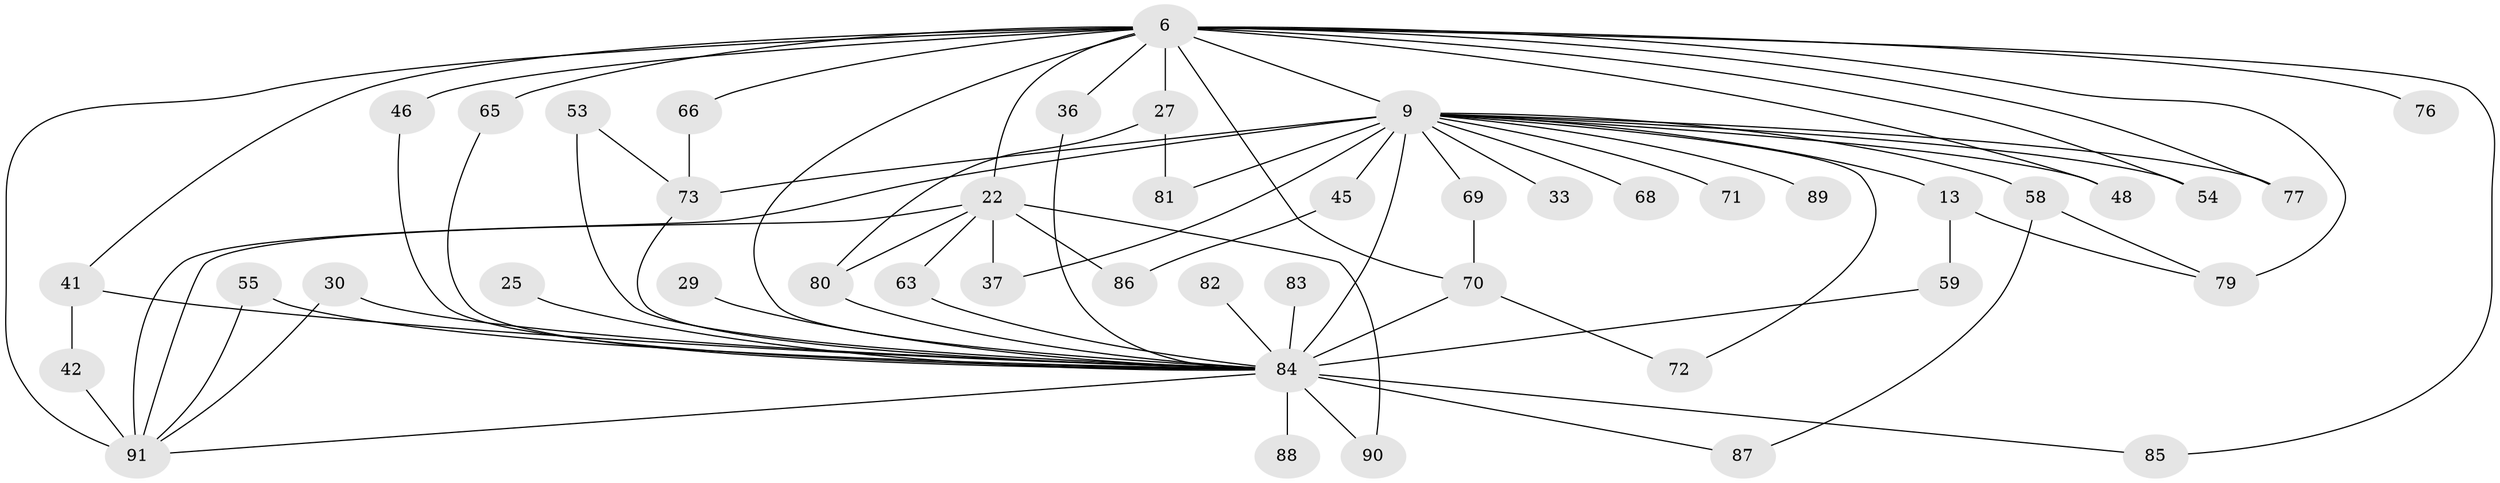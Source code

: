 // original degree distribution, {20: 0.02197802197802198, 22: 0.02197802197802198, 17: 0.03296703296703297, 21: 0.01098901098901099, 19: 0.02197802197802198, 6: 0.02197802197802198, 4: 0.10989010989010989, 5: 0.02197802197802198, 2: 0.5274725274725275, 3: 0.1978021978021978, 8: 0.01098901098901099}
// Generated by graph-tools (version 1.1) at 2025/44/03/09/25 04:44:05]
// undirected, 45 vertices, 76 edges
graph export_dot {
graph [start="1"]
  node [color=gray90,style=filled];
  6 [super="+3"];
  9 [super="+7+5"];
  13;
  22;
  25;
  27 [super="+12"];
  29;
  30;
  33;
  36;
  37 [super="+24"];
  41 [super="+20"];
  42;
  45;
  46;
  48;
  53 [super="+44"];
  54;
  55;
  58 [super="+31"];
  59;
  63;
  65;
  66;
  68;
  69;
  70 [super="+67"];
  71;
  72;
  73 [super="+34+28"];
  76;
  77;
  79 [super="+18"];
  80 [super="+75"];
  81;
  82;
  83;
  84 [super="+57+74+78"];
  85;
  86;
  87;
  88 [super="+64"];
  89;
  90;
  91 [super="+56+62+26+43"];
  6 -- 9 [weight=8];
  6 -- 22 [weight=2];
  6 -- 27 [weight=3];
  6 -- 46;
  6 -- 65;
  6 -- 77;
  6 -- 79 [weight=2];
  6 -- 85;
  6 -- 66;
  6 -- 76;
  6 -- 36;
  6 -- 48;
  6 -- 54;
  6 -- 41;
  6 -- 84 [weight=9];
  6 -- 70 [weight=3];
  6 -- 91;
  9 -- 58 [weight=2];
  9 -- 68 [weight=2];
  9 -- 89 [weight=2];
  9 -- 69;
  9 -- 71 [weight=2];
  9 -- 72;
  9 -- 91 [weight=9];
  9 -- 45 [weight=2];
  9 -- 48;
  9 -- 13 [weight=2];
  9 -- 77;
  9 -- 81;
  9 -- 33 [weight=2];
  9 -- 37 [weight=2];
  9 -- 54;
  9 -- 73 [weight=5];
  9 -- 84 [weight=23];
  13 -- 59;
  13 -- 79;
  22 -- 63;
  22 -- 86;
  22 -- 90;
  22 -- 37;
  22 -- 80;
  22 -- 91;
  25 -- 84 [weight=2];
  27 -- 81;
  27 -- 80;
  29 -- 84 [weight=2];
  30 -- 91;
  30 -- 84;
  36 -- 84;
  41 -- 42;
  41 -- 84 [weight=2];
  42 -- 91;
  45 -- 86;
  46 -- 84;
  53 -- 84 [weight=2];
  53 -- 73;
  55 -- 91;
  55 -- 84;
  58 -- 87;
  58 -- 79;
  59 -- 84;
  63 -- 84;
  65 -- 84;
  66 -- 73;
  69 -- 70;
  70 -- 84 [weight=3];
  70 -- 72;
  73 -- 84;
  80 -- 84 [weight=2];
  82 -- 84;
  83 -- 84 [weight=2];
  84 -- 85;
  84 -- 87;
  84 -- 90;
  84 -- 91 [weight=3];
  84 -- 88 [weight=3];
}
